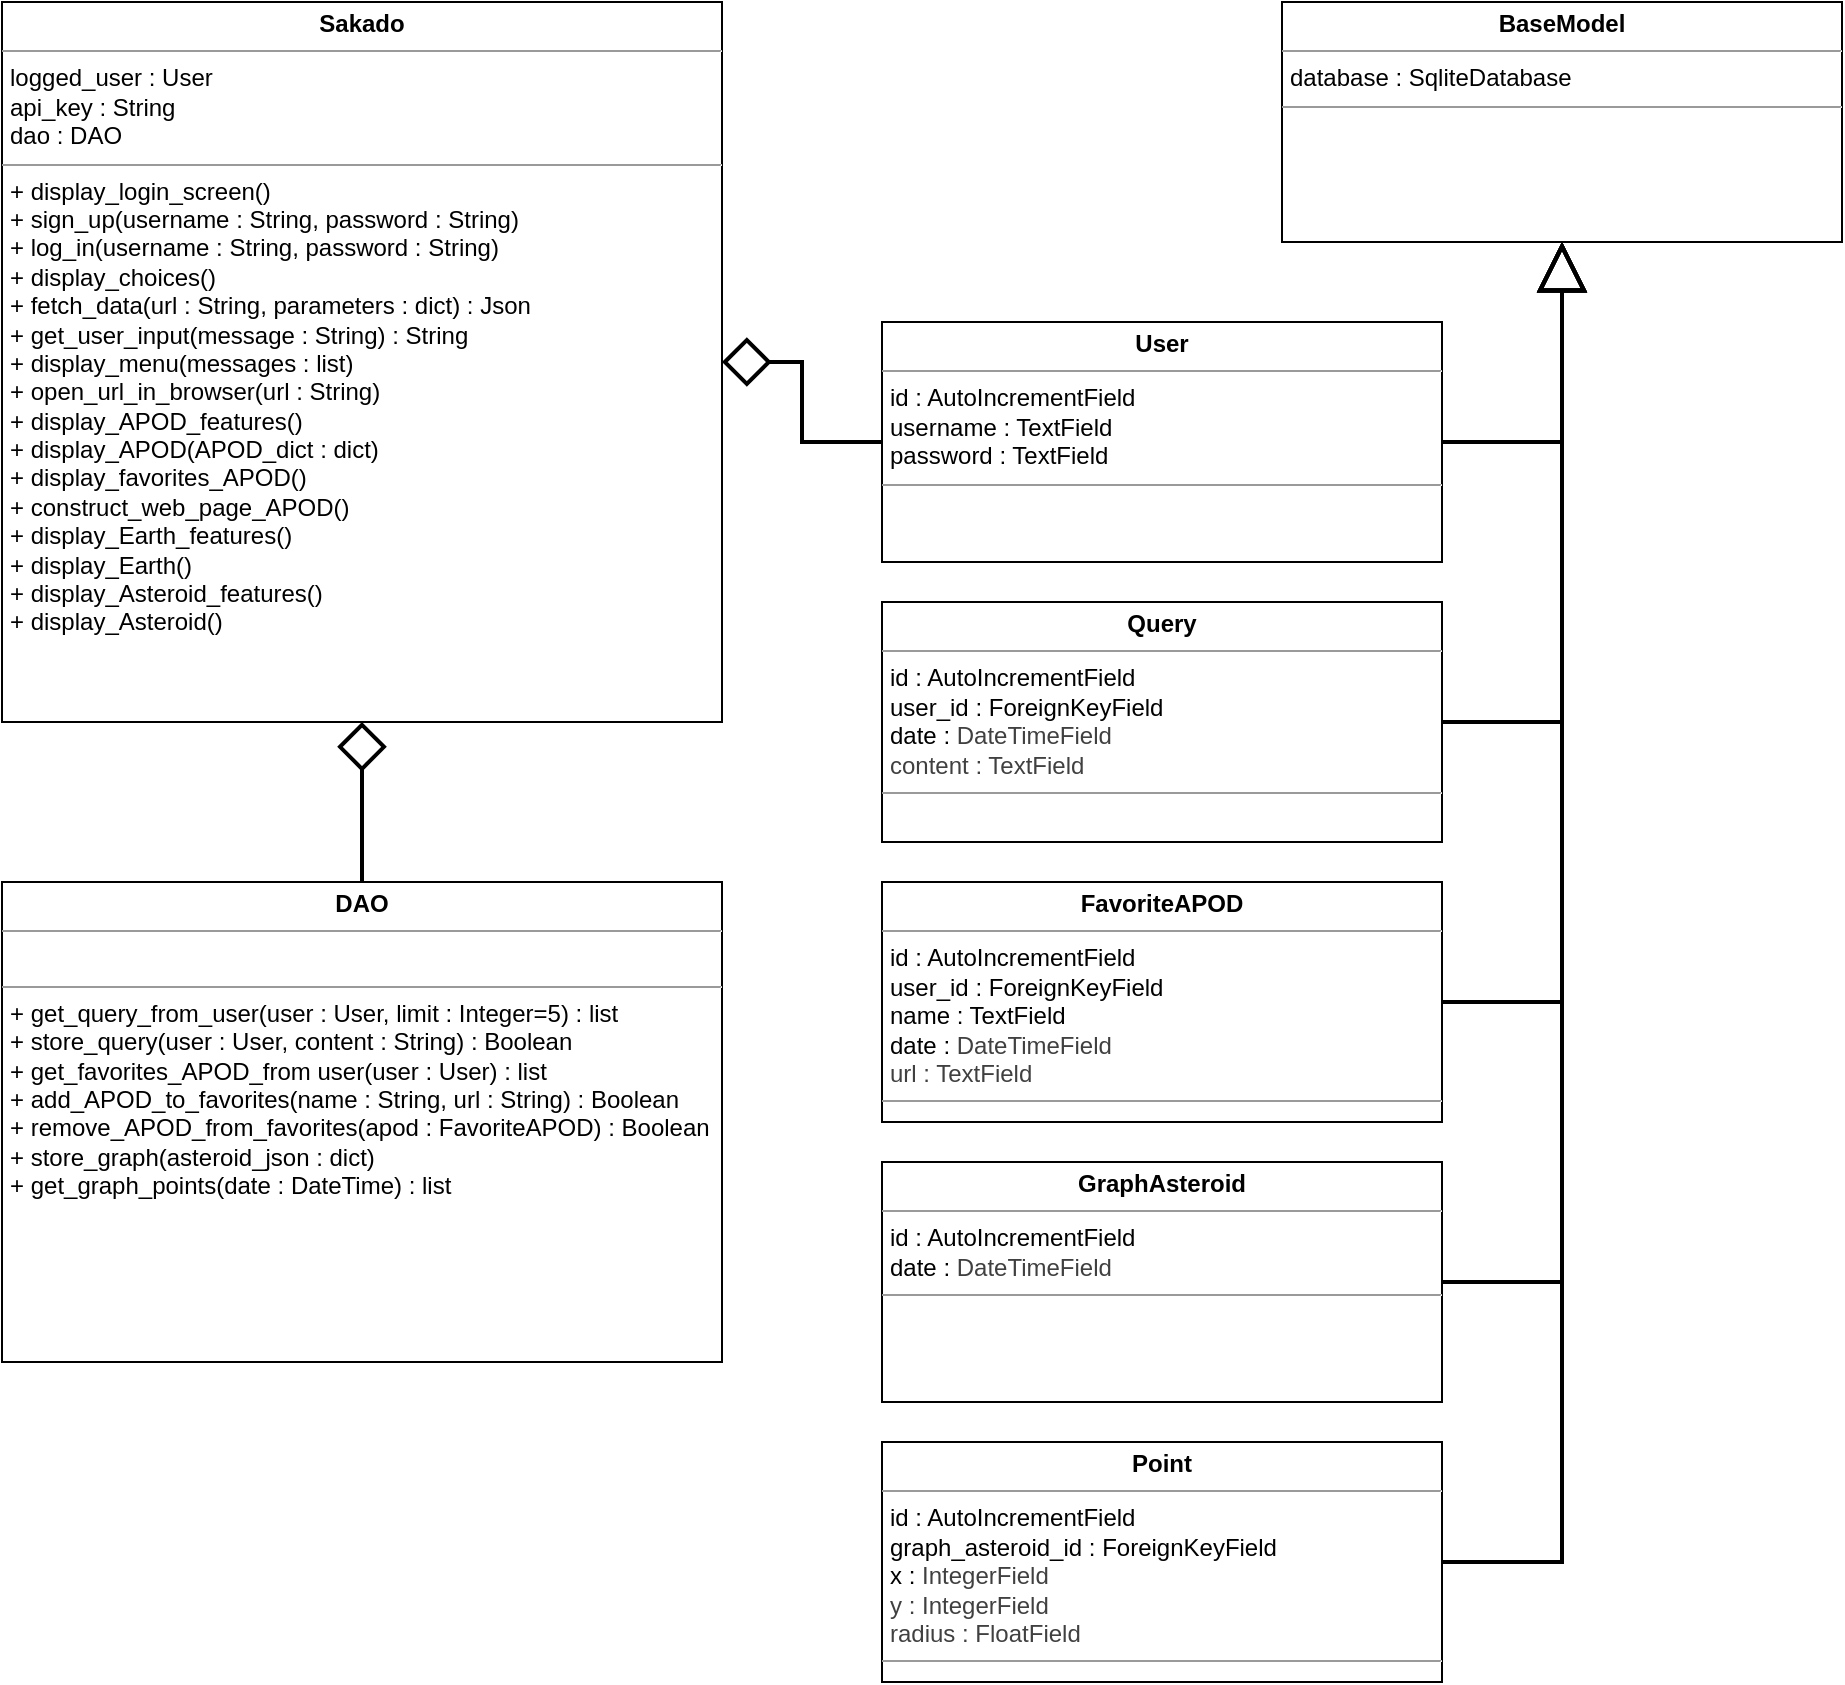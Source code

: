 <mxfile version="13.10.3" type="device"><diagram name="Page-1" id="c4acf3e9-155e-7222-9cf6-157b1a14988f"><mxGraphModel dx="1185" dy="754" grid="0" gridSize="10" guides="1" tooltips="1" connect="1" arrows="1" fold="1" page="1" pageScale="1" pageWidth="850" pageHeight="1100" background="#ffffff" math="0" shadow="0"><root><mxCell id="0"/><mxCell id="1" parent="0"/><mxCell id="UF8q2ATfSSRYUQciCNGH-7" value="" style="edgeStyle=orthogonalEdgeStyle;rounded=0;orthogonalLoop=1;jettySize=auto;html=1;endArrow=block;endFill=0;endSize=20;strokeWidth=2;exitX=1;exitY=0.5;exitDx=0;exitDy=0;entryX=0.5;entryY=1;entryDx=0;entryDy=0;" edge="1" parent="1" source="UF8q2ATfSSRYUQciCNGH-6" target="UF8q2ATfSSRYUQciCNGH-1"><mxGeometry relative="1" as="geometry"><Array as="points"><mxPoint x="820" y="400"/></Array></mxGeometry></mxCell><mxCell id="5d2195bd80daf111-18" value="&lt;p style=&quot;margin: 0px ; margin-top: 4px ; text-align: center&quot;&gt;&lt;b&gt;User&lt;/b&gt;&lt;/p&gt;&lt;hr size=&quot;1&quot;&gt;&lt;p style=&quot;margin: 0px ; margin-left: 4px&quot;&gt;id : AutoIncrementField&lt;/p&gt;&lt;p style=&quot;margin: 0px ; margin-left: 4px&quot;&gt;username : TextField&lt;/p&gt;&lt;p style=&quot;margin: 0px ; margin-left: 4px&quot;&gt;password : TextField&lt;/p&gt;&lt;hr size=&quot;1&quot;&gt;&lt;p style=&quot;margin: 0px ; margin-left: 4px&quot;&gt;&lt;br&gt;&lt;/p&gt;" style="verticalAlign=top;align=left;overflow=fill;fontSize=12;fontFamily=Helvetica;html=1;rounded=0;shadow=0;comic=0;labelBackgroundColor=none;strokeWidth=1" parent="1" vertex="1"><mxGeometry x="480" y="200" width="280" height="120" as="geometry"/></mxCell><mxCell id="UF8q2ATfSSRYUQciCNGH-1" value="&lt;p style=&quot;margin: 0px ; margin-top: 4px ; text-align: center&quot;&gt;&lt;b&gt;BaseModel&lt;/b&gt;&lt;/p&gt;&lt;hr size=&quot;1&quot;&gt;&lt;p style=&quot;margin: 0px ; margin-left: 4px&quot;&gt;database : SqliteDatabase&lt;/p&gt;&lt;hr size=&quot;1&quot;&gt;&lt;p style=&quot;margin: 0px ; margin-left: 4px&quot;&gt;&lt;br&gt;&lt;/p&gt;" style="verticalAlign=top;align=left;overflow=fill;fontSize=12;fontFamily=Helvetica;html=1;rounded=0;shadow=0;comic=0;labelBackgroundColor=none;strokeWidth=1" vertex="1" parent="1"><mxGeometry x="680" y="40" width="280" height="120" as="geometry"/></mxCell><mxCell id="UF8q2ATfSSRYUQciCNGH-2" value="&lt;p style=&quot;margin: 0px ; margin-top: 4px ; text-align: center&quot;&gt;&lt;b&gt;Sakado&lt;/b&gt;&lt;/p&gt;&lt;hr size=&quot;1&quot;&gt;&lt;p style=&quot;margin: 0px ; margin-left: 4px&quot;&gt;logged_user : User&lt;/p&gt;&lt;p style=&quot;margin: 0px ; margin-left: 4px&quot;&gt;api_key : String&lt;/p&gt;&lt;p style=&quot;margin: 0px ; margin-left: 4px&quot;&gt;dao : DAO&lt;/p&gt;&lt;hr size=&quot;1&quot;&gt;&lt;p style=&quot;margin: 0px ; margin-left: 4px&quot;&gt;+ display_login_screen()&lt;/p&gt;&lt;p style=&quot;margin: 0px ; margin-left: 4px&quot;&gt;+ sign_up(username : String, password : String)&lt;br&gt;+ log_in(username : String, password : String)&lt;/p&gt;&lt;p style=&quot;margin: 0px ; margin-left: 4px&quot;&gt;+ display_choices()&lt;/p&gt;&lt;p style=&quot;margin: 0px ; margin-left: 4px&quot;&gt;+ fetch_data(url : String, parameters : dict) : Json&lt;br&gt;&lt;/p&gt;&lt;p style=&quot;margin: 0px ; margin-left: 4px&quot;&gt;+ get_user_input(message : String) : String&lt;/p&gt;&lt;p style=&quot;margin: 0px ; margin-left: 4px&quot;&gt;+ display_menu(messages : list)&lt;/p&gt;&lt;p style=&quot;margin: 0px ; margin-left: 4px&quot;&gt;+ open_url_in_browser(url : String)&lt;br&gt;&lt;/p&gt;&lt;p style=&quot;margin: 0px ; margin-left: 4px&quot;&gt;+ display_APOD_features()&lt;/p&gt;&lt;p style=&quot;margin: 0px ; margin-left: 4px&quot;&gt;+ display_APOD(APOD_dict : dict)&lt;/p&gt;&lt;p style=&quot;margin: 0px ; margin-left: 4px&quot;&gt;+ display_favorites_APOD()&lt;/p&gt;&lt;p style=&quot;margin: 0px ; margin-left: 4px&quot;&gt;+ construct_web_page_APOD()&lt;/p&gt;&lt;p style=&quot;margin: 0px ; margin-left: 4px&quot;&gt;+ display_Earth_features()&lt;/p&gt;&lt;p style=&quot;margin: 0px ; margin-left: 4px&quot;&gt;+ display_Earth()&lt;/p&gt;&lt;p style=&quot;margin: 0px ; margin-left: 4px&quot;&gt;+ display_Asteroid_features()&lt;/p&gt;&lt;p style=&quot;margin: 0px ; margin-left: 4px&quot;&gt;+ display_Asteroid()&lt;/p&gt;" style="verticalAlign=top;align=left;overflow=fill;fontSize=12;fontFamily=Helvetica;html=1;rounded=0;shadow=0;comic=0;labelBackgroundColor=none;strokeWidth=1" vertex="1" parent="1"><mxGeometry x="40" y="40" width="360" height="360" as="geometry"/></mxCell><mxCell id="UF8q2ATfSSRYUQciCNGH-3" value="" style="endArrow=block;html=1;exitX=1;exitY=0.5;exitDx=0;exitDy=0;entryX=0.5;entryY=1;entryDx=0;entryDy=0;endFill=0;strokeWidth=2;endSize=20;rounded=0;" edge="1" parent="1" source="5d2195bd80daf111-18" target="UF8q2ATfSSRYUQciCNGH-1"><mxGeometry width="50" height="50" relative="1" as="geometry"><mxPoint x="-60" y="330" as="sourcePoint"/><mxPoint x="260" y="240" as="targetPoint"/><Array as="points"><mxPoint x="820" y="260"/></Array></mxGeometry></mxCell><mxCell id="UF8q2ATfSSRYUQciCNGH-6" value="&lt;p style=&quot;margin: 0px ; margin-top: 4px ; text-align: center&quot;&gt;&lt;b&gt;Query&lt;/b&gt;&lt;/p&gt;&lt;hr size=&quot;1&quot;&gt;&lt;p style=&quot;margin: 0px ; margin-left: 4px&quot;&gt;id : AutoIncrementField&lt;/p&gt;&lt;p style=&quot;margin: 0px ; margin-left: 4px&quot;&gt;user_id : ForeignKeyField&lt;/p&gt;&lt;p style=&quot;margin: 0px ; margin-left: 4px&quot;&gt;date :&amp;nbsp;&lt;span style=&quot;color: rgb(64 , 64 , 64) ; font-family: , &amp;#34;menlo&amp;#34; , &amp;#34;monaco&amp;#34; , &amp;#34;consolas&amp;#34; , &amp;#34;liberation mono&amp;#34; , &amp;#34;courier new&amp;#34; , &amp;#34;courier&amp;#34; , monospace&quot;&gt;DateTimeField&lt;/span&gt;&lt;/p&gt;&lt;p style=&quot;margin: 0px ; margin-left: 4px&quot;&gt;&lt;span style=&quot;color: rgb(64 , 64 , 64) ; font-family: , &amp;#34;menlo&amp;#34; , &amp;#34;monaco&amp;#34; , &amp;#34;consolas&amp;#34; , &amp;#34;liberation mono&amp;#34; , &amp;#34;courier new&amp;#34; , &amp;#34;courier&amp;#34; , monospace&quot;&gt;content : TextField&lt;/span&gt;&lt;/p&gt;&lt;hr size=&quot;1&quot;&gt;&lt;p style=&quot;margin: 0px ; margin-left: 4px&quot;&gt;&lt;br&gt;&lt;/p&gt;" style="verticalAlign=top;align=left;overflow=fill;fontSize=12;fontFamily=Helvetica;html=1;rounded=0;shadow=0;comic=0;labelBackgroundColor=none;strokeWidth=1" vertex="1" parent="1"><mxGeometry x="480" y="340" width="280" height="120" as="geometry"/></mxCell><mxCell id="UF8q2ATfSSRYUQciCNGH-9" value="&lt;p style=&quot;margin: 0px ; margin-top: 4px ; text-align: center&quot;&gt;&lt;b&gt;DAO&lt;/b&gt;&lt;/p&gt;&lt;hr size=&quot;1&quot;&gt;&lt;p style=&quot;margin: 0px ; margin-left: 4px&quot;&gt;&lt;br&gt;&lt;/p&gt;&lt;hr size=&quot;1&quot;&gt;&lt;p style=&quot;margin: 0px ; margin-left: 4px&quot;&gt;+ get_query_from_user(user : User, limit : Integer=5) : list&lt;/p&gt;&lt;p style=&quot;margin: 0px 0px 0px 4px&quot;&gt;+ store_query(user : User, content : String) : Boolean&lt;/p&gt;&lt;p style=&quot;margin: 0px 0px 0px 4px&quot;&gt;+ get_favorites_APOD_from user(user : User) : list&lt;br&gt;&lt;/p&gt;&lt;p style=&quot;margin: 0px 0px 0px 4px&quot;&gt;+ add_APOD_to_favorites(name : String, url : String) : Boolean&lt;/p&gt;&lt;p style=&quot;margin: 0px 0px 0px 4px&quot;&gt;+ remove_APOD_from_favorites(apod : FavoriteAPOD) : Boolean&lt;/p&gt;&lt;p style=&quot;margin: 0px 0px 0px 4px&quot;&gt;+ store_graph(asteroid_json : dict)&lt;/p&gt;&lt;p style=&quot;margin: 0px 0px 0px 4px&quot;&gt;+ get_graph_points(date : DateTime) : list&lt;/p&gt;&lt;p style=&quot;margin: 0px ; margin-left: 4px&quot;&gt;&lt;br&gt;&lt;/p&gt;" style="verticalAlign=top;align=left;overflow=fill;fontSize=12;fontFamily=Helvetica;html=1;rounded=0;shadow=0;comic=0;labelBackgroundColor=none;strokeWidth=1" vertex="1" parent="1"><mxGeometry x="40" y="480" width="360" height="240" as="geometry"/></mxCell><mxCell id="UF8q2ATfSSRYUQciCNGH-10" style="edgeStyle=orthogonalEdgeStyle;rounded=0;orthogonalLoop=1;jettySize=auto;html=1;endArrow=diamond;endFill=0;endSize=20;strokeWidth=2;exitX=0.5;exitY=0;exitDx=0;exitDy=0;" edge="1" parent="1" source="UF8q2ATfSSRYUQciCNGH-9" target="UF8q2ATfSSRYUQciCNGH-2"><mxGeometry relative="1" as="geometry"><mxPoint x="60" y="320" as="sourcePoint"/><mxPoint x="410" y="430" as="targetPoint"/></mxGeometry></mxCell><mxCell id="UF8q2ATfSSRYUQciCNGH-11" value="&lt;p style=&quot;margin: 0px ; margin-top: 4px ; text-align: center&quot;&gt;&lt;b&gt;FavoriteAPOD&lt;/b&gt;&lt;/p&gt;&lt;hr size=&quot;1&quot;&gt;&lt;p style=&quot;margin: 0px ; margin-left: 4px&quot;&gt;id : AutoIncrementField&lt;/p&gt;&lt;p style=&quot;margin: 0px ; margin-left: 4px&quot;&gt;user_id : ForeignKeyField&lt;/p&gt;&lt;p style=&quot;margin: 0px ; margin-left: 4px&quot;&gt;name : TextField&lt;/p&gt;&lt;p style=&quot;margin: 0px ; margin-left: 4px&quot;&gt;date :&amp;nbsp;&lt;span style=&quot;color: rgb(64 , 64 , 64) ; font-family: , &amp;#34;menlo&amp;#34; , &amp;#34;monaco&amp;#34; , &amp;#34;consolas&amp;#34; , &amp;#34;liberation mono&amp;#34; , &amp;#34;courier new&amp;#34; , &amp;#34;courier&amp;#34; , monospace&quot;&gt;DateTimeField&lt;/span&gt;&lt;/p&gt;&lt;p style=&quot;margin: 0px ; margin-left: 4px&quot;&gt;&lt;span style=&quot;color: rgb(64 , 64 , 64) ; font-family: , &amp;#34;menlo&amp;#34; , &amp;#34;monaco&amp;#34; , &amp;#34;consolas&amp;#34; , &amp;#34;liberation mono&amp;#34; , &amp;#34;courier new&amp;#34; , &amp;#34;courier&amp;#34; , monospace&quot;&gt;url : TextField&lt;/span&gt;&lt;/p&gt;&lt;hr size=&quot;1&quot;&gt;&lt;p style=&quot;margin: 0px ; margin-left: 4px&quot;&gt;&lt;br&gt;&lt;/p&gt;" style="verticalAlign=top;align=left;overflow=fill;fontSize=12;fontFamily=Helvetica;html=1;rounded=0;shadow=0;comic=0;labelBackgroundColor=none;strokeWidth=1" vertex="1" parent="1"><mxGeometry x="480" y="480" width="280" height="120" as="geometry"/></mxCell><mxCell id="UF8q2ATfSSRYUQciCNGH-13" value="" style="edgeStyle=orthogonalEdgeStyle;rounded=0;orthogonalLoop=1;jettySize=auto;html=1;endArrow=block;endFill=0;endSize=20;strokeWidth=2;exitX=1;exitY=0.5;exitDx=0;exitDy=0;entryX=0.5;entryY=1;entryDx=0;entryDy=0;" edge="1" parent="1" source="UF8q2ATfSSRYUQciCNGH-11" target="UF8q2ATfSSRYUQciCNGH-1"><mxGeometry relative="1" as="geometry"><mxPoint x="530" y="250" as="sourcePoint"/><mxPoint x="520" y="160" as="targetPoint"/><Array as="points"><mxPoint x="820" y="540"/></Array></mxGeometry></mxCell><mxCell id="UF8q2ATfSSRYUQciCNGH-15" value="&lt;p style=&quot;margin: 0px ; margin-top: 4px ; text-align: center&quot;&gt;&lt;b&gt;GraphAsteroid&lt;/b&gt;&lt;/p&gt;&lt;hr size=&quot;1&quot;&gt;&lt;p style=&quot;margin: 0px ; margin-left: 4px&quot;&gt;id : AutoIncrementField&lt;/p&gt;&lt;p style=&quot;margin: 0px ; margin-left: 4px&quot;&gt;date :&amp;nbsp;&lt;span style=&quot;color: rgb(64 , 64 , 64) ; font-family: , &amp;#34;menlo&amp;#34; , &amp;#34;monaco&amp;#34; , &amp;#34;consolas&amp;#34; , &amp;#34;liberation mono&amp;#34; , &amp;#34;courier new&amp;#34; , &amp;#34;courier&amp;#34; , monospace&quot;&gt;DateTimeField&lt;/span&gt;&lt;/p&gt;&lt;hr size=&quot;1&quot;&gt;&lt;p style=&quot;margin: 0px ; margin-left: 4px&quot;&gt;&lt;br&gt;&lt;/p&gt;" style="verticalAlign=top;align=left;overflow=fill;fontSize=12;fontFamily=Helvetica;html=1;rounded=0;shadow=0;comic=0;labelBackgroundColor=none;strokeWidth=1" vertex="1" parent="1"><mxGeometry x="480" y="620" width="280" height="120" as="geometry"/></mxCell><mxCell id="UF8q2ATfSSRYUQciCNGH-16" value="&lt;p style=&quot;margin: 0px ; margin-top: 4px ; text-align: center&quot;&gt;&lt;b&gt;Point&lt;/b&gt;&lt;/p&gt;&lt;hr size=&quot;1&quot;&gt;&lt;p style=&quot;margin: 0px ; margin-left: 4px&quot;&gt;id : AutoIncrementField&lt;/p&gt;&lt;p style=&quot;margin: 0px ; margin-left: 4px&quot;&gt;graph_asteroid_id : ForeignKeyField&lt;/p&gt;&lt;p style=&quot;margin: 0px ; margin-left: 4px&quot;&gt;x :&amp;nbsp;&lt;span style=&quot;color: rgb(64 , 64 , 64) ; font-family: , &amp;#34;menlo&amp;#34; , &amp;#34;monaco&amp;#34; , &amp;#34;consolas&amp;#34; , &amp;#34;liberation mono&amp;#34; , &amp;#34;courier new&amp;#34; , &amp;#34;courier&amp;#34; , monospace&quot;&gt;IntegerField&lt;/span&gt;&lt;/p&gt;&lt;p style=&quot;margin: 0px ; margin-left: 4px&quot;&gt;&lt;span style=&quot;color: rgb(64 , 64 , 64) ; font-family: , &amp;#34;menlo&amp;#34; , &amp;#34;monaco&amp;#34; , &amp;#34;consolas&amp;#34; , &amp;#34;liberation mono&amp;#34; , &amp;#34;courier new&amp;#34; , &amp;#34;courier&amp;#34; , monospace&quot;&gt;y : IntegerField&lt;/span&gt;&lt;/p&gt;&lt;p style=&quot;margin: 0px ; margin-left: 4px&quot;&gt;&lt;span style=&quot;color: rgb(64 , 64 , 64) ; font-family: , &amp;#34;menlo&amp;#34; , &amp;#34;monaco&amp;#34; , &amp;#34;consolas&amp;#34; , &amp;#34;liberation mono&amp;#34; , &amp;#34;courier new&amp;#34; , &amp;#34;courier&amp;#34; , monospace&quot;&gt;radius : FloatField&lt;/span&gt;&lt;/p&gt;&lt;hr size=&quot;1&quot;&gt;&lt;p style=&quot;margin: 0px ; margin-left: 4px&quot;&gt;&lt;br&gt;&lt;/p&gt;" style="verticalAlign=top;align=left;overflow=fill;fontSize=12;fontFamily=Helvetica;html=1;rounded=0;shadow=0;comic=0;labelBackgroundColor=none;strokeWidth=1" vertex="1" parent="1"><mxGeometry x="480" y="760" width="280" height="120" as="geometry"/></mxCell><mxCell id="UF8q2ATfSSRYUQciCNGH-17" value="" style="edgeStyle=orthogonalEdgeStyle;rounded=0;orthogonalLoop=1;jettySize=auto;html=1;endArrow=block;endFill=0;endSize=20;strokeWidth=2;exitX=1;exitY=0.5;exitDx=0;exitDy=0;entryX=0.5;entryY=1;entryDx=0;entryDy=0;" edge="1" parent="1" source="UF8q2ATfSSRYUQciCNGH-16" target="UF8q2ATfSSRYUQciCNGH-1"><mxGeometry relative="1" as="geometry"><mxPoint x="700.0" y="870.0" as="sourcePoint"/><mxPoint x="330" y="310" as="targetPoint"/><Array as="points"><mxPoint x="820" y="820"/></Array></mxGeometry></mxCell><mxCell id="UF8q2ATfSSRYUQciCNGH-18" value="" style="edgeStyle=orthogonalEdgeStyle;rounded=0;orthogonalLoop=1;jettySize=auto;html=1;endArrow=block;endFill=0;endSize=20;strokeWidth=2;entryX=0.5;entryY=1;entryDx=0;entryDy=0;exitX=1;exitY=0.5;exitDx=0;exitDy=0;" edge="1" parent="1" source="UF8q2ATfSSRYUQciCNGH-15" target="UF8q2ATfSSRYUQciCNGH-1"><mxGeometry relative="1" as="geometry"><mxPoint x="700" y="720" as="sourcePoint"/><mxPoint x="520.0" y="300" as="targetPoint"/><Array as="points"><mxPoint x="820" y="680"/></Array></mxGeometry></mxCell><mxCell id="UF8q2ATfSSRYUQciCNGH-20" style="edgeStyle=orthogonalEdgeStyle;rounded=0;orthogonalLoop=1;jettySize=auto;html=1;endArrow=diamond;endFill=0;endSize=20;strokeWidth=2;exitX=0;exitY=0.5;exitDx=0;exitDy=0;entryX=1;entryY=0.5;entryDx=0;entryDy=0;" edge="1" parent="1" source="5d2195bd80daf111-18" target="UF8q2ATfSSRYUQciCNGH-2"><mxGeometry relative="1" as="geometry"><mxPoint x="230" y="490" as="sourcePoint"/><mxPoint x="230" y="410.0" as="targetPoint"/><Array as="points"><mxPoint x="440" y="260"/><mxPoint x="440" y="220"/></Array></mxGeometry></mxCell></root></mxGraphModel></diagram></mxfile>